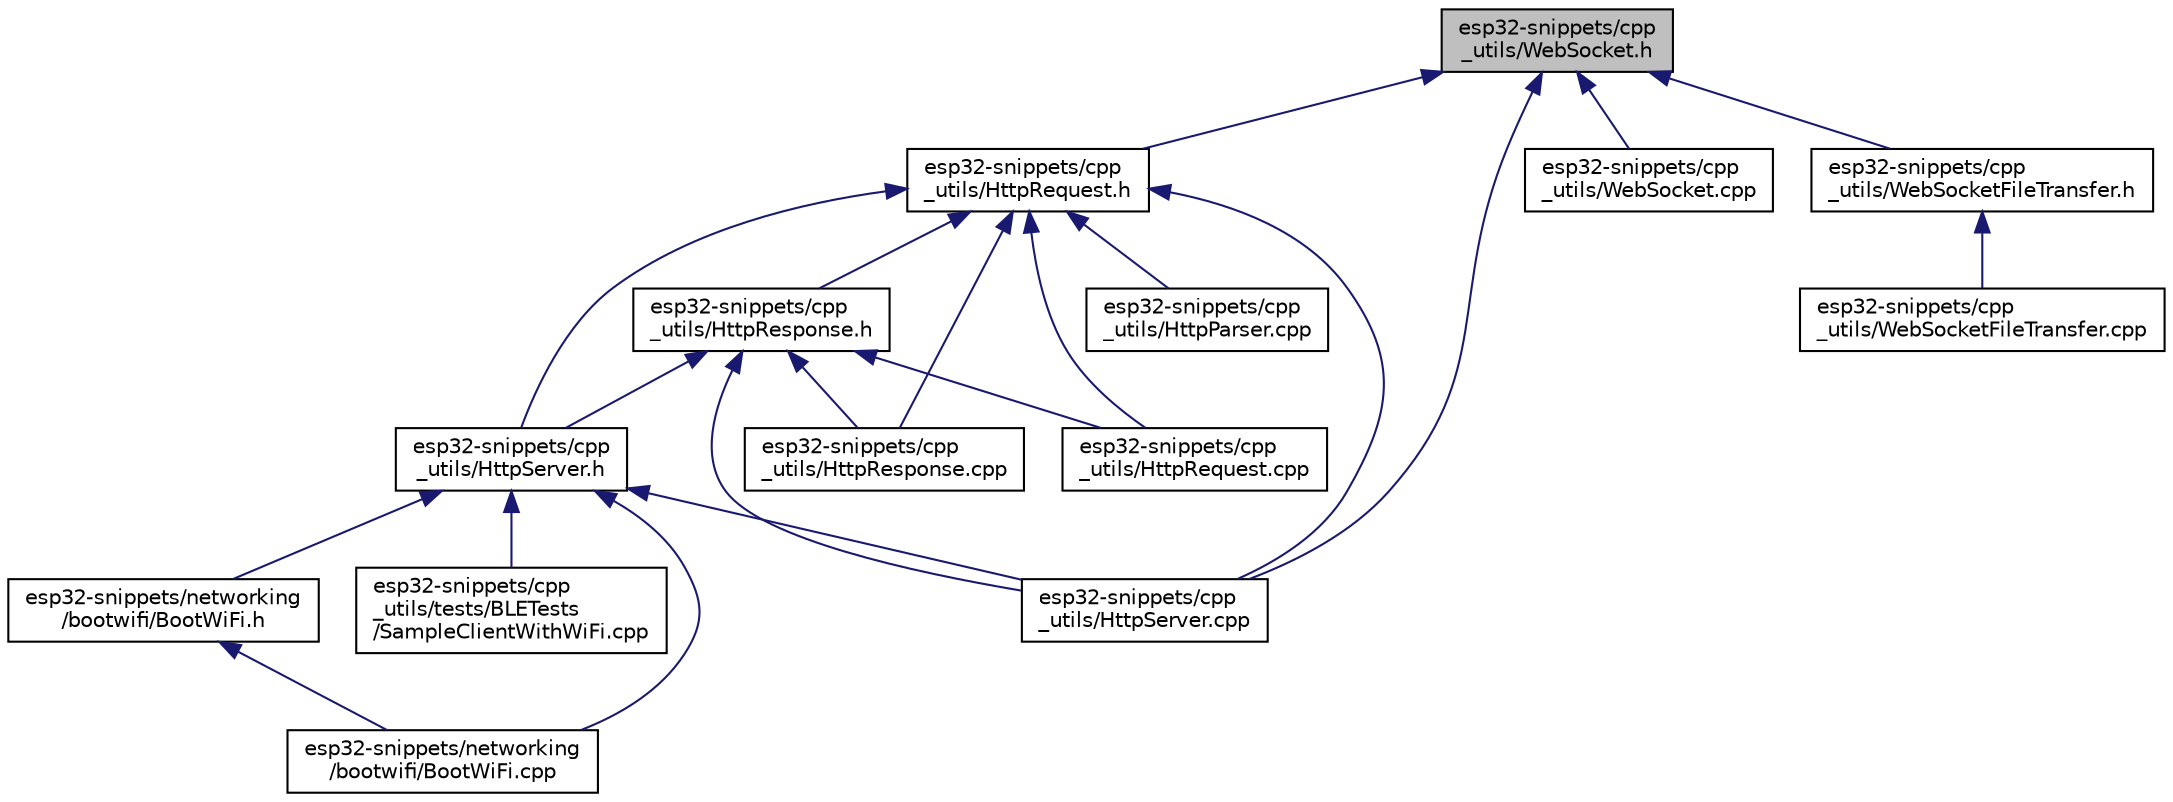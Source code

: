 digraph "esp32-snippets/cpp_utils/WebSocket.h"
{
  edge [fontname="Helvetica",fontsize="10",labelfontname="Helvetica",labelfontsize="10"];
  node [fontname="Helvetica",fontsize="10",shape=record];
  Node18 [label="esp32-snippets/cpp\l_utils/WebSocket.h",height=0.2,width=0.4,color="black", fillcolor="grey75", style="filled", fontcolor="black"];
  Node18 -> Node19 [dir="back",color="midnightblue",fontsize="10",style="solid",fontname="Helvetica"];
  Node19 [label="esp32-snippets/cpp\l_utils/HttpRequest.h",height=0.2,width=0.4,color="black", fillcolor="white", style="filled",URL="$_http_request_8h.html"];
  Node19 -> Node20 [dir="back",color="midnightblue",fontsize="10",style="solid",fontname="Helvetica"];
  Node20 [label="esp32-snippets/cpp\l_utils/HttpParser.cpp",height=0.2,width=0.4,color="black", fillcolor="white", style="filled",URL="$_http_parser_8cpp.html"];
  Node19 -> Node21 [dir="back",color="midnightblue",fontsize="10",style="solid",fontname="Helvetica"];
  Node21 [label="esp32-snippets/cpp\l_utils/HttpResponse.h",height=0.2,width=0.4,color="black", fillcolor="white", style="filled",URL="$_http_response_8h.html"];
  Node21 -> Node22 [dir="back",color="midnightblue",fontsize="10",style="solid",fontname="Helvetica"];
  Node22 [label="esp32-snippets/cpp\l_utils/HttpRequest.cpp",height=0.2,width=0.4,color="black", fillcolor="white", style="filled",URL="$_http_request_8cpp.html"];
  Node21 -> Node23 [dir="back",color="midnightblue",fontsize="10",style="solid",fontname="Helvetica"];
  Node23 [label="esp32-snippets/cpp\l_utils/HttpResponse.cpp",height=0.2,width=0.4,color="black", fillcolor="white", style="filled",URL="$_http_response_8cpp.html"];
  Node21 -> Node24 [dir="back",color="midnightblue",fontsize="10",style="solid",fontname="Helvetica"];
  Node24 [label="esp32-snippets/cpp\l_utils/HttpServer.h",height=0.2,width=0.4,color="black", fillcolor="white", style="filled",URL="$_http_server_8h.html"];
  Node24 -> Node25 [dir="back",color="midnightblue",fontsize="10",style="solid",fontname="Helvetica"];
  Node25 [label="esp32-snippets/cpp\l_utils/HttpServer.cpp",height=0.2,width=0.4,color="black", fillcolor="white", style="filled",URL="$_http_server_8cpp.html"];
  Node24 -> Node26 [dir="back",color="midnightblue",fontsize="10",style="solid",fontname="Helvetica"];
  Node26 [label="esp32-snippets/cpp\l_utils/tests/BLETests\l/SampleClientWithWiFi.cpp",height=0.2,width=0.4,color="black", fillcolor="white", style="filled",URL="$_sample_client_with_wi_fi_8cpp.html"];
  Node24 -> Node27 [dir="back",color="midnightblue",fontsize="10",style="solid",fontname="Helvetica"];
  Node27 [label="esp32-snippets/networking\l/bootwifi/BootWiFi.cpp",height=0.2,width=0.4,color="black", fillcolor="white", style="filled",URL="$_boot_wi_fi_8cpp.html"];
  Node24 -> Node28 [dir="back",color="midnightblue",fontsize="10",style="solid",fontname="Helvetica"];
  Node28 [label="esp32-snippets/networking\l/bootwifi/BootWiFi.h",height=0.2,width=0.4,color="black", fillcolor="white", style="filled",URL="$_boot_wi_fi_8h.html"];
  Node28 -> Node27 [dir="back",color="midnightblue",fontsize="10",style="solid",fontname="Helvetica"];
  Node21 -> Node25 [dir="back",color="midnightblue",fontsize="10",style="solid",fontname="Helvetica"];
  Node19 -> Node22 [dir="back",color="midnightblue",fontsize="10",style="solid",fontname="Helvetica"];
  Node19 -> Node23 [dir="back",color="midnightblue",fontsize="10",style="solid",fontname="Helvetica"];
  Node19 -> Node24 [dir="back",color="midnightblue",fontsize="10",style="solid",fontname="Helvetica"];
  Node19 -> Node25 [dir="back",color="midnightblue",fontsize="10",style="solid",fontname="Helvetica"];
  Node18 -> Node25 [dir="back",color="midnightblue",fontsize="10",style="solid",fontname="Helvetica"];
  Node18 -> Node29 [dir="back",color="midnightblue",fontsize="10",style="solid",fontname="Helvetica"];
  Node29 [label="esp32-snippets/cpp\l_utils/WebSocket.cpp",height=0.2,width=0.4,color="black", fillcolor="white", style="filled",URL="$_web_socket_8cpp.html"];
  Node18 -> Node30 [dir="back",color="midnightblue",fontsize="10",style="solid",fontname="Helvetica"];
  Node30 [label="esp32-snippets/cpp\l_utils/WebSocketFileTransfer.h",height=0.2,width=0.4,color="black", fillcolor="white", style="filled",URL="$_web_socket_file_transfer_8h.html"];
  Node30 -> Node31 [dir="back",color="midnightblue",fontsize="10",style="solid",fontname="Helvetica"];
  Node31 [label="esp32-snippets/cpp\l_utils/WebSocketFileTransfer.cpp",height=0.2,width=0.4,color="black", fillcolor="white", style="filled",URL="$_web_socket_file_transfer_8cpp.html"];
}
